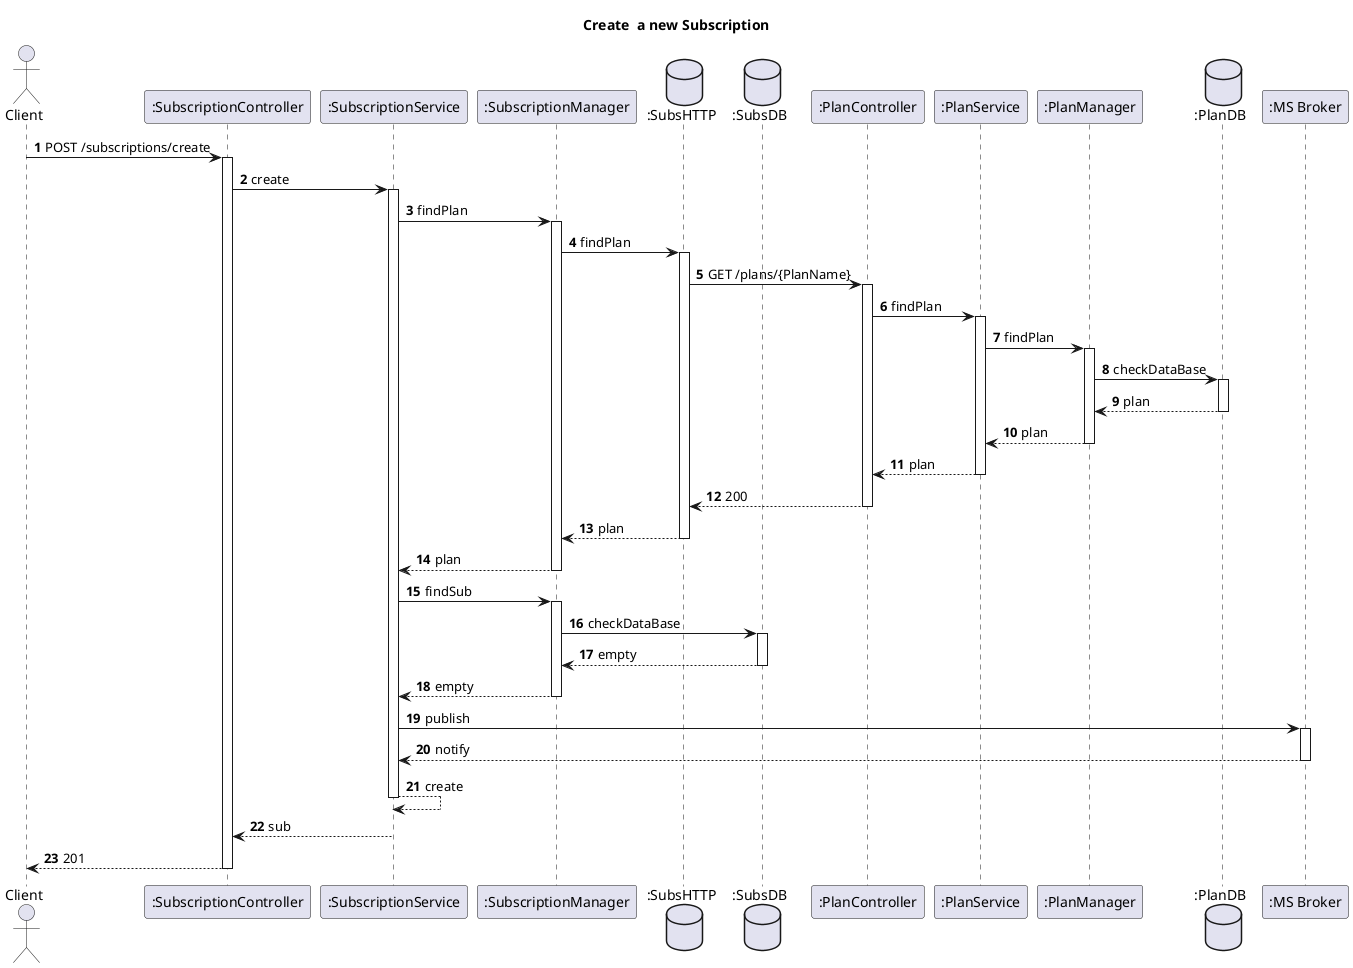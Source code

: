 @startuml
'https://plantuml.com/sequence-diagram
autoactivate on
autonumber
title  Create  a new Subscription

autonumber

actor "Client" as Ac
participant ":SubscriptionController" as Auth
participant ":SubscriptionService" as SService
participant ":SubscriptionManager" as UManager
database ":SubsHTTP" as SHTTP
database ":SubsDB" as SDB
participant ":PlanController" as Plan
participant ":PlanService" as PService
participant ":PlanManager" as PManager
database ":PlanDB" as PDB


participant ":MS Broker" as Broker

Ac->Auth: POST /subscriptions/create
Auth->SService: create
SService->UManager: findPlan
UManager -> SHTTP: findPlan
SHTTP -> Plan:GET /plans/{PlanName}
Plan-> PService: findPlan
PService->PManager: findPlan
PManager->PDB:checkDataBase
PDB-->PManager:plan
PManager-->PService:plan
PService-->Plan:plan
Plan-->SHTTP: 200
SHTTP-->UManager:plan
UManager--> SService:plan
SService->UManager: findSub
UManager->SDB: checkDataBase
SDB-->UManager:empty
UManager --> SService:empty
SService->Broker: publish
Broker--> SService: notify
SService --> SService: create
SService -->Auth:sub
Auth --> Ac : 201

@enduml